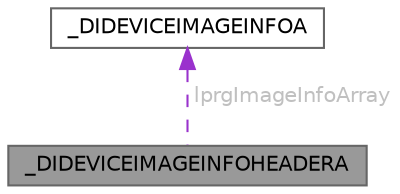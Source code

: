digraph "_DIDEVICEIMAGEINFOHEADERA"
{
 // LATEX_PDF_SIZE
  bgcolor="transparent";
  edge [fontname=Helvetica,fontsize=10,labelfontname=Helvetica,labelfontsize=10];
  node [fontname=Helvetica,fontsize=10,shape=box,height=0.2,width=0.4];
  Node1 [id="Node000001",label="_DIDEVICEIMAGEINFOHEADERA",height=0.2,width=0.4,color="gray40", fillcolor="grey60", style="filled", fontcolor="black",tooltip=" "];
  Node2 -> Node1 [id="edge1_Node000001_Node000002",dir="back",color="darkorchid3",style="dashed",tooltip=" ",label=" lprgImageInfoArray",fontcolor="grey" ];
  Node2 [id="Node000002",label="_DIDEVICEIMAGEINFOA",height=0.2,width=0.4,color="gray40", fillcolor="white", style="filled",URL="$struct___d_i_d_e_v_i_c_e_i_m_a_g_e_i_n_f_o_a.html",tooltip=" "];
}
